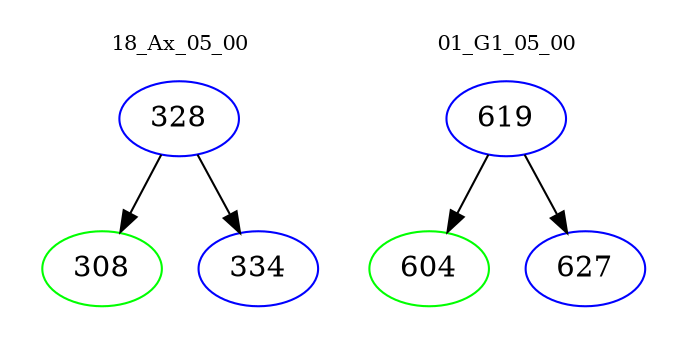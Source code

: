digraph{
subgraph cluster_0 {
color = white
label = "18_Ax_05_00";
fontsize=10;
T0_328 [label="328", color="blue"]
T0_328 -> T0_308 [color="black"]
T0_308 [label="308", color="green"]
T0_328 -> T0_334 [color="black"]
T0_334 [label="334", color="blue"]
}
subgraph cluster_1 {
color = white
label = "01_G1_05_00";
fontsize=10;
T1_619 [label="619", color="blue"]
T1_619 -> T1_604 [color="black"]
T1_604 [label="604", color="green"]
T1_619 -> T1_627 [color="black"]
T1_627 [label="627", color="blue"]
}
}
